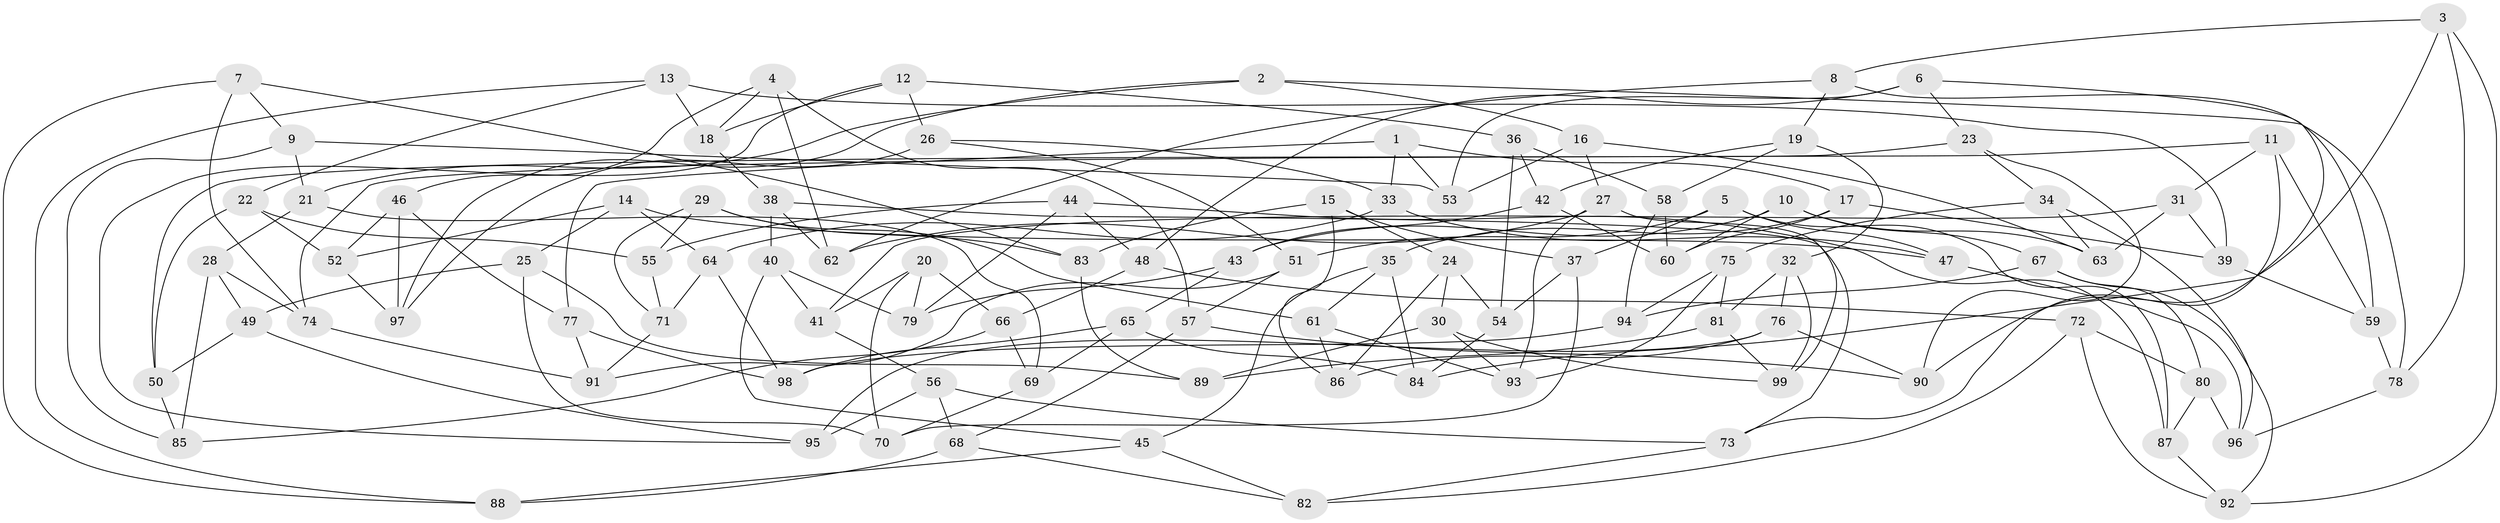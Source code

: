 // coarse degree distribution, {6: 0.4838709677419355, 4: 0.3870967741935484, 5: 0.11290322580645161, 3: 0.016129032258064516}
// Generated by graph-tools (version 1.1) at 2025/24/03/03/25 07:24:24]
// undirected, 99 vertices, 198 edges
graph export_dot {
graph [start="1"]
  node [color=gray90,style=filled];
  1;
  2;
  3;
  4;
  5;
  6;
  7;
  8;
  9;
  10;
  11;
  12;
  13;
  14;
  15;
  16;
  17;
  18;
  19;
  20;
  21;
  22;
  23;
  24;
  25;
  26;
  27;
  28;
  29;
  30;
  31;
  32;
  33;
  34;
  35;
  36;
  37;
  38;
  39;
  40;
  41;
  42;
  43;
  44;
  45;
  46;
  47;
  48;
  49;
  50;
  51;
  52;
  53;
  54;
  55;
  56;
  57;
  58;
  59;
  60;
  61;
  62;
  63;
  64;
  65;
  66;
  67;
  68;
  69;
  70;
  71;
  72;
  73;
  74;
  75;
  76;
  77;
  78;
  79;
  80;
  81;
  82;
  83;
  84;
  85;
  86;
  87;
  88;
  89;
  90;
  91;
  92;
  93;
  94;
  95;
  96;
  97;
  98;
  99;
  1 -- 53;
  1 -- 17;
  1 -- 77;
  1 -- 33;
  2 -- 16;
  2 -- 97;
  2 -- 78;
  2 -- 21;
  3 -- 84;
  3 -- 8;
  3 -- 78;
  3 -- 92;
  4 -- 18;
  4 -- 57;
  4 -- 62;
  4 -- 46;
  5 -- 37;
  5 -- 87;
  5 -- 47;
  5 -- 51;
  6 -- 53;
  6 -- 23;
  6 -- 90;
  6 -- 48;
  7 -- 74;
  7 -- 9;
  7 -- 83;
  7 -- 88;
  8 -- 62;
  8 -- 19;
  8 -- 59;
  9 -- 53;
  9 -- 85;
  9 -- 21;
  10 -- 63;
  10 -- 67;
  10 -- 60;
  10 -- 43;
  11 -- 59;
  11 -- 74;
  11 -- 73;
  11 -- 31;
  12 -- 36;
  12 -- 26;
  12 -- 95;
  12 -- 18;
  13 -- 18;
  13 -- 22;
  13 -- 88;
  13 -- 39;
  14 -- 52;
  14 -- 25;
  14 -- 47;
  14 -- 64;
  15 -- 37;
  15 -- 86;
  15 -- 24;
  15 -- 83;
  16 -- 27;
  16 -- 53;
  16 -- 63;
  17 -- 39;
  17 -- 60;
  17 -- 35;
  18 -- 38;
  19 -- 42;
  19 -- 32;
  19 -- 58;
  20 -- 41;
  20 -- 79;
  20 -- 66;
  20 -- 70;
  21 -- 28;
  21 -- 69;
  22 -- 55;
  22 -- 52;
  22 -- 50;
  23 -- 34;
  23 -- 50;
  23 -- 90;
  24 -- 54;
  24 -- 30;
  24 -- 86;
  25 -- 70;
  25 -- 89;
  25 -- 49;
  26 -- 51;
  26 -- 97;
  26 -- 33;
  27 -- 93;
  27 -- 62;
  27 -- 99;
  28 -- 85;
  28 -- 74;
  28 -- 49;
  29 -- 71;
  29 -- 61;
  29 -- 83;
  29 -- 55;
  30 -- 89;
  30 -- 93;
  30 -- 99;
  31 -- 39;
  31 -- 41;
  31 -- 63;
  32 -- 99;
  32 -- 81;
  32 -- 76;
  33 -- 64;
  33 -- 47;
  34 -- 96;
  34 -- 63;
  34 -- 75;
  35 -- 61;
  35 -- 84;
  35 -- 45;
  36 -- 58;
  36 -- 54;
  36 -- 42;
  37 -- 54;
  37 -- 70;
  38 -- 40;
  38 -- 73;
  38 -- 62;
  39 -- 59;
  40 -- 79;
  40 -- 45;
  40 -- 41;
  41 -- 56;
  42 -- 60;
  42 -- 43;
  43 -- 79;
  43 -- 65;
  44 -- 48;
  44 -- 55;
  44 -- 87;
  44 -- 79;
  45 -- 82;
  45 -- 88;
  46 -- 52;
  46 -- 97;
  46 -- 77;
  47 -- 96;
  48 -- 66;
  48 -- 72;
  49 -- 50;
  49 -- 95;
  50 -- 85;
  51 -- 57;
  51 -- 91;
  52 -- 97;
  54 -- 84;
  55 -- 71;
  56 -- 95;
  56 -- 68;
  56 -- 73;
  57 -- 90;
  57 -- 68;
  58 -- 94;
  58 -- 60;
  59 -- 78;
  61 -- 93;
  61 -- 86;
  64 -- 98;
  64 -- 71;
  65 -- 69;
  65 -- 84;
  65 -- 98;
  66 -- 85;
  66 -- 69;
  67 -- 80;
  67 -- 94;
  67 -- 92;
  68 -- 82;
  68 -- 88;
  69 -- 70;
  71 -- 91;
  72 -- 82;
  72 -- 80;
  72 -- 92;
  73 -- 82;
  74 -- 91;
  75 -- 94;
  75 -- 81;
  75 -- 93;
  76 -- 95;
  76 -- 86;
  76 -- 90;
  77 -- 91;
  77 -- 98;
  78 -- 96;
  80 -- 87;
  80 -- 96;
  81 -- 99;
  81 -- 89;
  83 -- 89;
  87 -- 92;
  94 -- 98;
}
